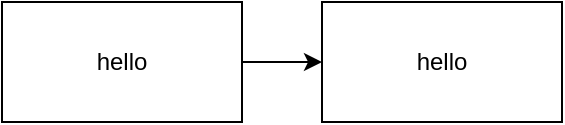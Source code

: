 <mxfile version="14.8.3" type="github">
  <diagram id="-af61Uw_ivKoVaI1c6DU" name="Page-1">
    <mxGraphModel dx="946" dy="525" grid="1" gridSize="10" guides="1" tooltips="1" connect="1" arrows="1" fold="1" page="1" pageScale="1" pageWidth="827" pageHeight="1169" math="0" shadow="0">
      <root>
        <mxCell id="0" />
        <mxCell id="1" parent="0" />
        <mxCell id="c_5og_qM-pxq5MgcpmB5-3" value="" style="edgeStyle=orthogonalEdgeStyle;rounded=0;orthogonalLoop=1;jettySize=auto;html=1;" edge="1" parent="1" source="c_5og_qM-pxq5MgcpmB5-1" target="c_5og_qM-pxq5MgcpmB5-2">
          <mxGeometry relative="1" as="geometry" />
        </mxCell>
        <mxCell id="c_5og_qM-pxq5MgcpmB5-1" value="hello" style="rounded=0;whiteSpace=wrap;html=1;" vertex="1" parent="1">
          <mxGeometry x="250" y="230" width="120" height="60" as="geometry" />
        </mxCell>
        <mxCell id="c_5og_qM-pxq5MgcpmB5-2" value="hello" style="rounded=0;whiteSpace=wrap;html=1;" vertex="1" parent="1">
          <mxGeometry x="410" y="230" width="120" height="60" as="geometry" />
        </mxCell>
      </root>
    </mxGraphModel>
  </diagram>
</mxfile>
